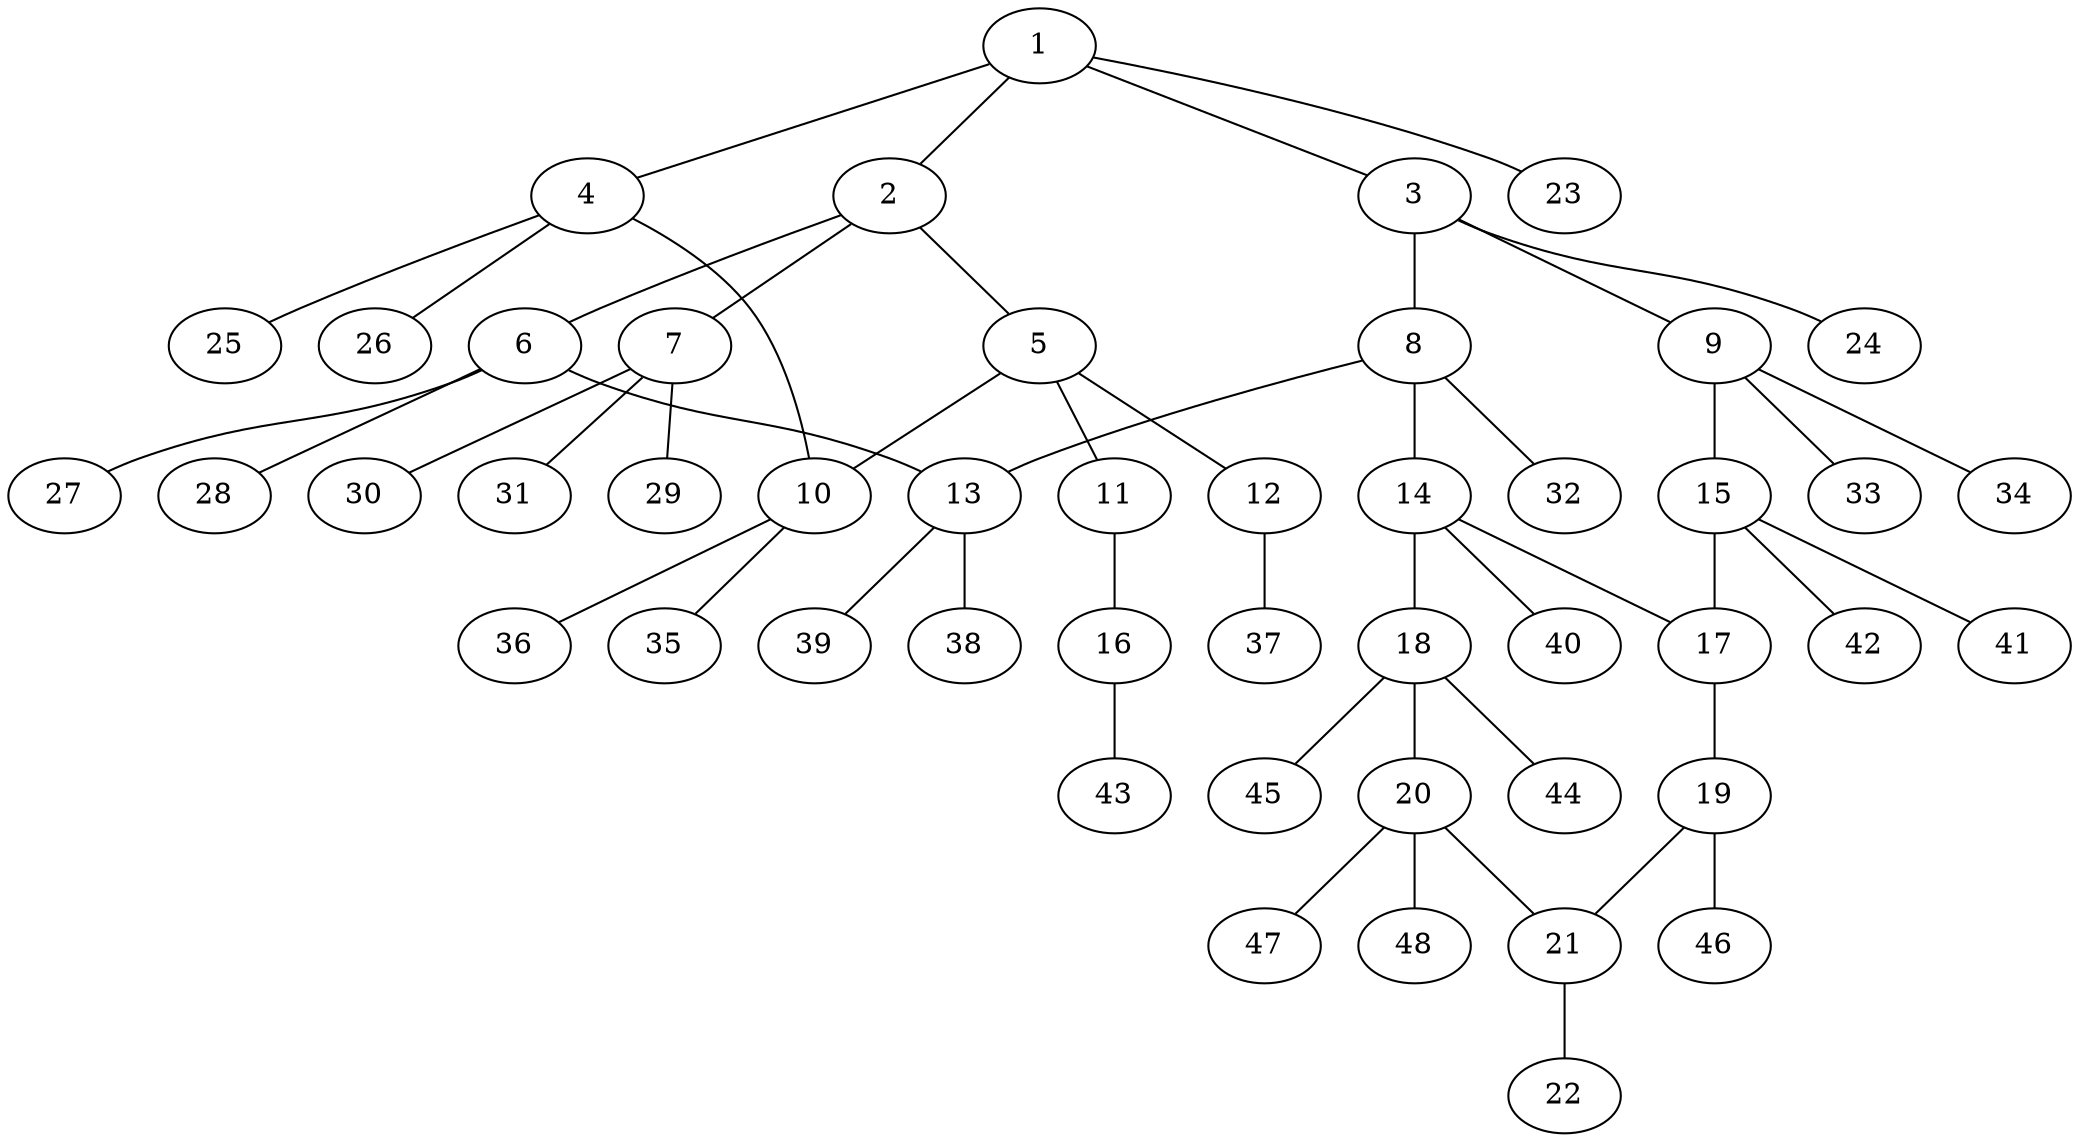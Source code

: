 graph molecule_4134 {
	1	 [chem=C];
	2	 [chem=C];
	1 -- 2	 [valence=1];
	3	 [chem=C];
	1 -- 3	 [valence=1];
	4	 [chem=C];
	1 -- 4	 [valence=1];
	23	 [chem=H];
	1 -- 23	 [valence=1];
	5	 [chem=C];
	2 -- 5	 [valence=1];
	6	 [chem=C];
	2 -- 6	 [valence=1];
	7	 [chem=C];
	2 -- 7	 [valence=1];
	8	 [chem=C];
	3 -- 8	 [valence=1];
	9	 [chem=C];
	3 -- 9	 [valence=1];
	24	 [chem=H];
	3 -- 24	 [valence=1];
	10	 [chem=C];
	4 -- 10	 [valence=1];
	25	 [chem=H];
	4 -- 25	 [valence=1];
	26	 [chem=H];
	4 -- 26	 [valence=1];
	5 -- 10	 [valence=1];
	11	 [chem=C];
	5 -- 11	 [valence=1];
	12	 [chem=O];
	5 -- 12	 [valence=1];
	13	 [chem=C];
	6 -- 13	 [valence=1];
	27	 [chem=H];
	6 -- 27	 [valence=1];
	28	 [chem=H];
	6 -- 28	 [valence=1];
	29	 [chem=H];
	7 -- 29	 [valence=1];
	30	 [chem=H];
	7 -- 30	 [valence=1];
	31	 [chem=H];
	7 -- 31	 [valence=1];
	8 -- 13	 [valence=1];
	14	 [chem=C];
	8 -- 14	 [valence=1];
	32	 [chem=H];
	8 -- 32	 [valence=1];
	15	 [chem=C];
	9 -- 15	 [valence=1];
	33	 [chem=H];
	9 -- 33	 [valence=1];
	34	 [chem=H];
	9 -- 34	 [valence=1];
	35	 [chem=H];
	10 -- 35	 [valence=1];
	36	 [chem=H];
	10 -- 36	 [valence=1];
	16	 [chem=C];
	11 -- 16	 [valence=3];
	37	 [chem=H];
	12 -- 37	 [valence=1];
	38	 [chem=H];
	13 -- 38	 [valence=1];
	39	 [chem=H];
	13 -- 39	 [valence=1];
	17	 [chem=C];
	14 -- 17	 [valence=1];
	18	 [chem=C];
	14 -- 18	 [valence=1];
	40	 [chem=H];
	14 -- 40	 [valence=1];
	15 -- 17	 [valence=1];
	41	 [chem=H];
	15 -- 41	 [valence=1];
	42	 [chem=H];
	15 -- 42	 [valence=1];
	43	 [chem=H];
	16 -- 43	 [valence=1];
	19	 [chem=C];
	17 -- 19	 [valence=2];
	20	 [chem=C];
	18 -- 20	 [valence=1];
	44	 [chem=H];
	18 -- 44	 [valence=1];
	45	 [chem=H];
	18 -- 45	 [valence=1];
	21	 [chem=C];
	19 -- 21	 [valence=1];
	46	 [chem=H];
	19 -- 46	 [valence=1];
	20 -- 21	 [valence=1];
	47	 [chem=H];
	20 -- 47	 [valence=1];
	48	 [chem=H];
	20 -- 48	 [valence=1];
	22	 [chem=O];
	21 -- 22	 [valence=2];
}
